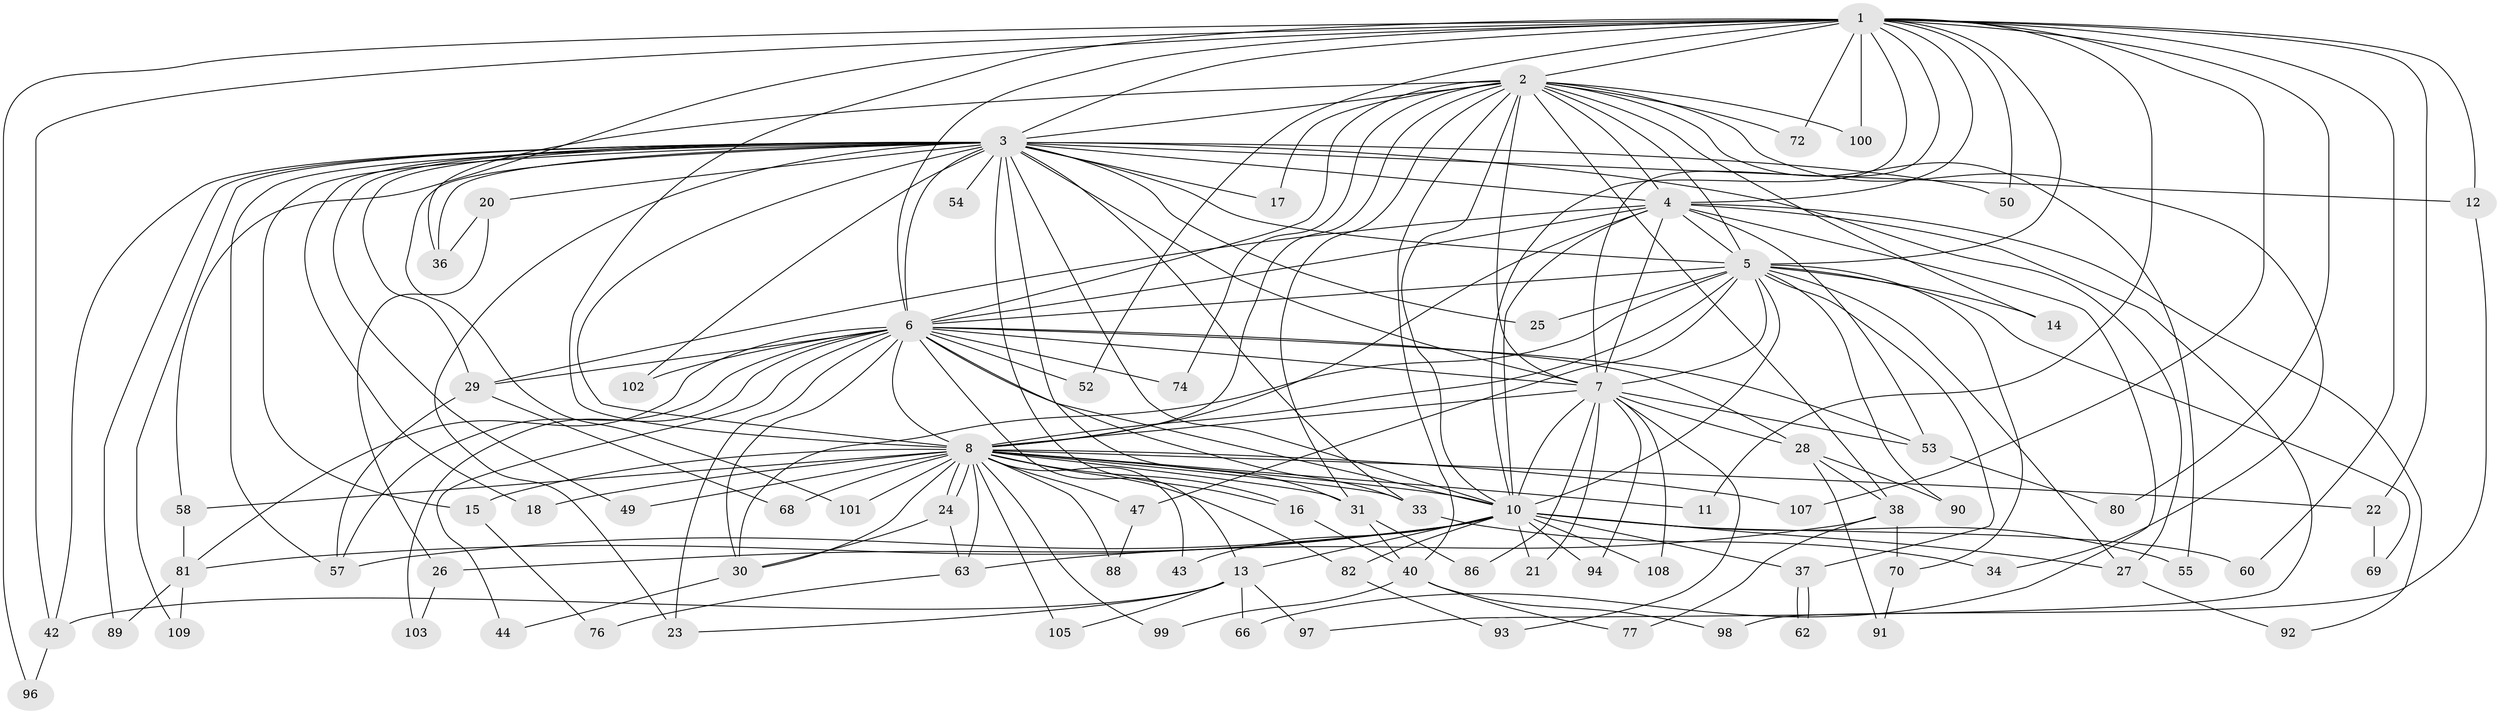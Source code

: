 // original degree distribution, {21: 0.009174311926605505, 20: 0.01834862385321101, 19: 0.009174311926605505, 15: 0.009174311926605505, 23: 0.01834862385321101, 17: 0.009174311926605505, 35: 0.009174311926605505, 27: 0.009174311926605505, 2: 0.5779816513761468, 4: 0.12844036697247707, 3: 0.12844036697247707, 6: 0.01834862385321101, 5: 0.05504587155963303}
// Generated by graph-tools (version 1.1) at 2025/11/02/27/25 16:11:06]
// undirected, 81 vertices, 193 edges
graph export_dot {
graph [start="1"]
  node [color=gray90,style=filled];
  1 [super="+51"];
  2 [super="+59"];
  3 [super="+9"];
  4 [super="+71"];
  5 [super="+32"];
  6 [super="+78"];
  7 [super="+73"];
  8 [super="+95"];
  10 [super="+61"];
  11;
  12 [super="+39"];
  13 [super="+19"];
  14;
  15 [super="+84"];
  16;
  17;
  18;
  20 [super="+79"];
  21;
  22;
  23 [super="+45"];
  24 [super="+41"];
  25;
  26;
  27 [super="+104"];
  28 [super="+46"];
  29 [super="+48"];
  30 [super="+87"];
  31 [super="+35"];
  33 [super="+65"];
  34;
  36;
  37;
  38;
  40 [super="+85"];
  42 [super="+56"];
  43;
  44;
  47 [super="+64"];
  49;
  50;
  52;
  53 [super="+83"];
  54;
  55;
  57 [super="+67"];
  58;
  60;
  62;
  63 [super="+75"];
  66;
  68;
  69;
  70;
  72;
  74;
  76;
  77;
  80;
  81 [super="+106"];
  82;
  86;
  88;
  89;
  90;
  91;
  92;
  93;
  94;
  96;
  97;
  98;
  99;
  100;
  101;
  102;
  103;
  105;
  107;
  108;
  109;
  1 -- 2;
  1 -- 3 [weight=2];
  1 -- 4;
  1 -- 5;
  1 -- 6;
  1 -- 7;
  1 -- 8 [weight=2];
  1 -- 10;
  1 -- 11;
  1 -- 12;
  1 -- 22;
  1 -- 42;
  1 -- 50;
  1 -- 52;
  1 -- 60;
  1 -- 72;
  1 -- 96;
  1 -- 100;
  1 -- 107;
  1 -- 58;
  1 -- 80;
  2 -- 3 [weight=2];
  2 -- 4 [weight=2];
  2 -- 5;
  2 -- 6;
  2 -- 7;
  2 -- 8;
  2 -- 10;
  2 -- 14;
  2 -- 17;
  2 -- 34;
  2 -- 36;
  2 -- 38;
  2 -- 40;
  2 -- 55;
  2 -- 72;
  2 -- 74;
  2 -- 100;
  2 -- 31;
  3 -- 4 [weight=2];
  3 -- 5 [weight=3];
  3 -- 6 [weight=2];
  3 -- 7 [weight=2];
  3 -- 8 [weight=3];
  3 -- 10 [weight=2];
  3 -- 17;
  3 -- 18;
  3 -- 25;
  3 -- 29;
  3 -- 49;
  3 -- 54 [weight=2];
  3 -- 89;
  3 -- 101;
  3 -- 109;
  3 -- 12 [weight=2];
  3 -- 15 [weight=2];
  3 -- 16;
  3 -- 20;
  3 -- 23;
  3 -- 27;
  3 -- 31;
  3 -- 36;
  3 -- 102;
  3 -- 42;
  3 -- 50;
  3 -- 57;
  3 -- 33;
  4 -- 5;
  4 -- 6;
  4 -- 7;
  4 -- 8;
  4 -- 10;
  4 -- 29;
  4 -- 53;
  4 -- 66;
  4 -- 92;
  4 -- 97;
  5 -- 6;
  5 -- 7;
  5 -- 8;
  5 -- 10;
  5 -- 14;
  5 -- 25;
  5 -- 30;
  5 -- 37;
  5 -- 47 [weight=2];
  5 -- 69;
  5 -- 70;
  5 -- 90;
  5 -- 27;
  6 -- 7;
  6 -- 8;
  6 -- 10 [weight=2];
  6 -- 13 [weight=2];
  6 -- 23;
  6 -- 28;
  6 -- 33;
  6 -- 44;
  6 -- 52;
  6 -- 74;
  6 -- 103;
  6 -- 57;
  6 -- 102;
  6 -- 30;
  6 -- 81;
  6 -- 53;
  6 -- 29;
  7 -- 8 [weight=2];
  7 -- 10;
  7 -- 21;
  7 -- 28;
  7 -- 53;
  7 -- 86;
  7 -- 93;
  7 -- 94;
  7 -- 108;
  8 -- 10;
  8 -- 11;
  8 -- 15;
  8 -- 16;
  8 -- 18;
  8 -- 22;
  8 -- 24;
  8 -- 24;
  8 -- 30;
  8 -- 31 [weight=2];
  8 -- 33;
  8 -- 43;
  8 -- 47;
  8 -- 49;
  8 -- 58;
  8 -- 68;
  8 -- 82;
  8 -- 88;
  8 -- 99;
  8 -- 101;
  8 -- 105;
  8 -- 107;
  8 -- 63;
  10 -- 13;
  10 -- 21;
  10 -- 26;
  10 -- 27;
  10 -- 37;
  10 -- 43;
  10 -- 55;
  10 -- 57;
  10 -- 60;
  10 -- 81;
  10 -- 82;
  10 -- 94;
  10 -- 108;
  12 -- 98;
  13 -- 66;
  13 -- 97;
  13 -- 105;
  13 -- 42;
  13 -- 23;
  15 -- 76;
  16 -- 40;
  20 -- 26;
  20 -- 36;
  22 -- 69;
  24 -- 63;
  24 -- 30;
  26 -- 103;
  27 -- 92;
  28 -- 38 [weight=2];
  28 -- 90;
  28 -- 91;
  29 -- 68;
  29 -- 57;
  30 -- 44;
  31 -- 86;
  31 -- 40;
  33 -- 34;
  37 -- 62;
  37 -- 62;
  38 -- 63;
  38 -- 70;
  38 -- 77;
  40 -- 77;
  40 -- 98;
  40 -- 99;
  42 -- 96;
  47 -- 88;
  53 -- 80;
  58 -- 81;
  63 -- 76;
  70 -- 91;
  81 -- 89;
  81 -- 109;
  82 -- 93;
}
